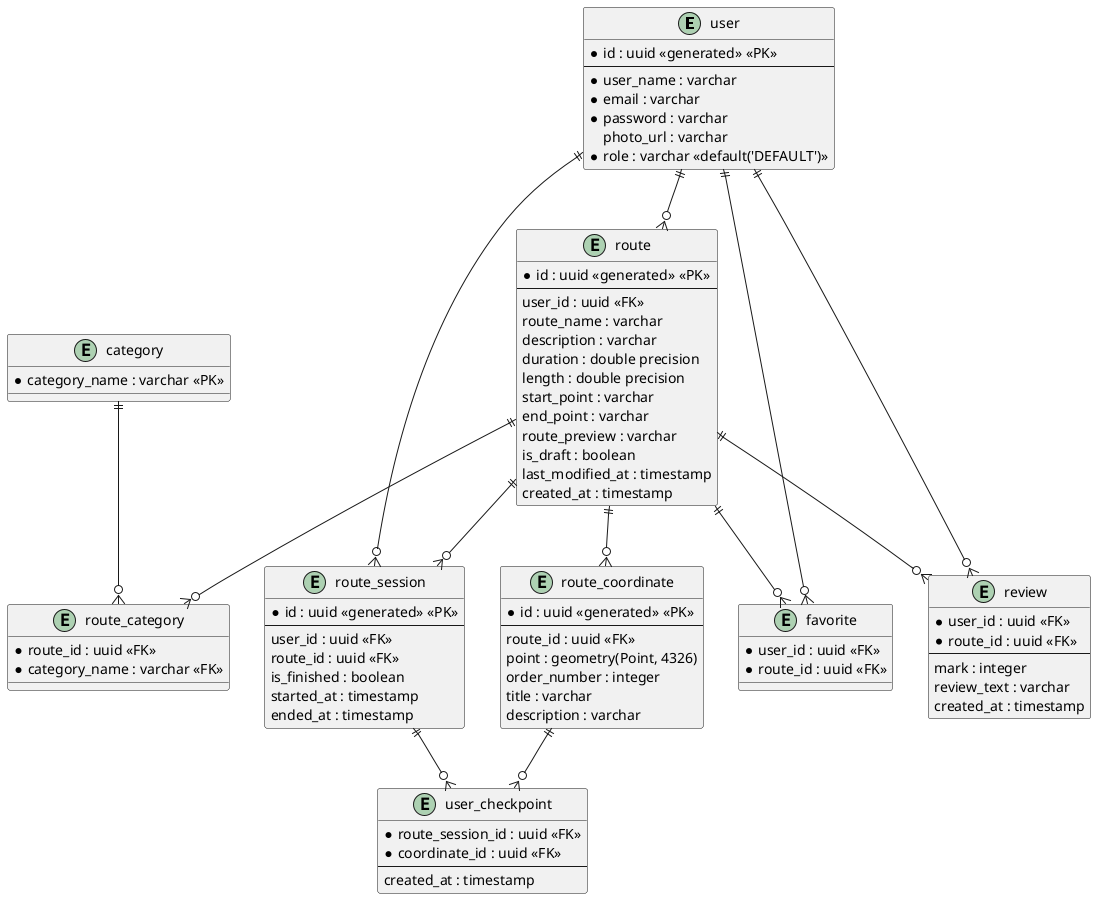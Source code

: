 @startuml

entity "user" {
  * id : uuid <<generated>> <<PK>>
  --
  * user_name : varchar
  * email : varchar
  * password : varchar
  photo_url : varchar
  * role : varchar <<default('DEFAULT')>>
}

entity route {
  * id : uuid <<generated>> <<PK>>
  --
  user_id : uuid <<FK>>
  route_name : varchar
  description : varchar
  duration : double precision
  length : double precision
  start_point : varchar
  end_point : varchar
  route_preview : varchar
  is_draft : boolean
  last_modified_at : timestamp
  created_at : timestamp
}

entity category {
  * category_name : varchar <<PK>>
}

entity route_category {
  * route_id : uuid <<FK>>
  * category_name : varchar <<FK>>
}

entity route_coordinate {
  * id : uuid <<generated>> <<PK>>
  --
  route_id : uuid <<FK>>
  point : geometry(Point, 4326)
  order_number : integer
  title : varchar
  description : varchar
}

entity route_session {
  * id : uuid <<generated>> <<PK>>
  --
  user_id : uuid <<FK>>
  route_id : uuid <<FK>>
  is_finished : boolean
  started_at : timestamp
  ended_at : timestamp
}

entity user_checkpoint {
  * route_session_id : uuid <<FK>>
  * coordinate_id : uuid <<FK>>
  --
  created_at : timestamp
}

entity review {
  * user_id : uuid <<FK>>
  * route_id : uuid <<FK>>
  --
  mark : integer
  review_text : varchar
  created_at : timestamp
}

entity favorite {
  * user_id : uuid <<FK>>
  * route_id : uuid <<FK>>
}

' Relationships
user ||--o{ route
user ||--o{ route_session
user ||--o{ review
user ||--o{ favorite

route ||--o{ route_session
route ||--o{ route_category
route ||--o{ route_coordinate
route ||--o{ review
route ||--o{ favorite

category ||--o{ route_category

route_session ||--o{ user_checkpoint

route_coordinate ||--o{ user_checkpoint

@enduml